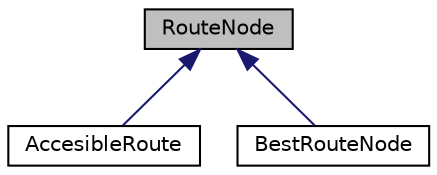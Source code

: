 digraph "RouteNode"
{
 // LATEX_PDF_SIZE
  edge [fontname="Helvetica",fontsize="10",labelfontname="Helvetica",labelfontsize="10"];
  node [fontname="Helvetica",fontsize="10",shape=record];
  Node1 [label="RouteNode",height=0.2,width=0.4,color="black", fillcolor="grey75", style="filled", fontcolor="black",tooltip=" "];
  Node1 -> Node2 [dir="back",color="midnightblue",fontsize="10",style="solid"];
  Node2 [label="AccesibleRoute",height=0.2,width=0.4,color="black", fillcolor="white", style="filled",URL="$classAccesibleRoute.html",tooltip=" "];
  Node1 -> Node3 [dir="back",color="midnightblue",fontsize="10",style="solid"];
  Node3 [label="BestRouteNode",height=0.2,width=0.4,color="black", fillcolor="white", style="filled",URL="$classBestRouteNode.html",tooltip="A node in the route tree that keeps track of the best route."];
}
